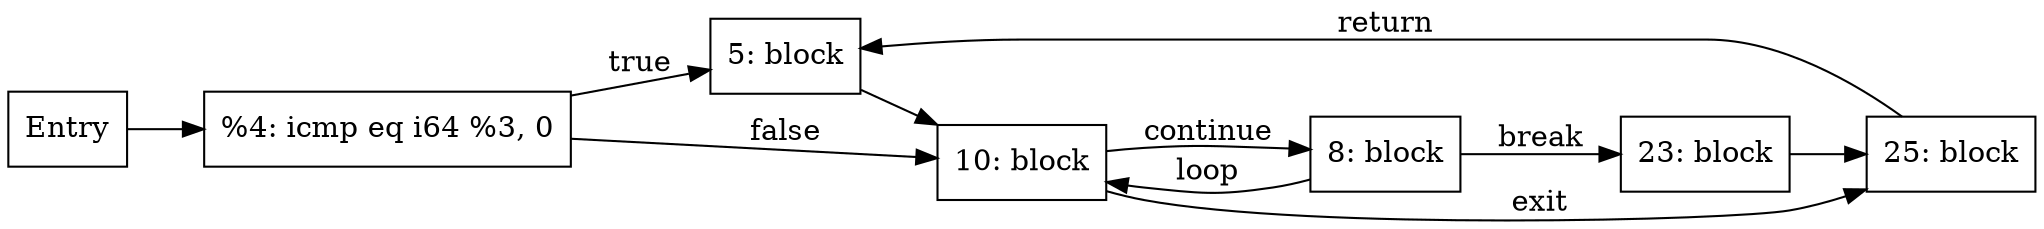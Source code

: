 digraph CFG {
    rankdir=LR;
    node [shape=rectangle];

    entry [label="Entry"];
    block_1 [label="%4: icmp eq i64 %3, 0"];
    block_5 [label="5: block"];
    block_8 [label="8: block"];
    block_10 [label="10: block"];
    block_23 [label="23: block"];
    block_25 [label="25: block"];

    // Define the edges between the nodes
    entry -> block_1;
    block_1 -> block_5 [label="true"];
    block_1 -> block_10 [label="false"];
    block_5 -> block_10;
    block_10 -> block_8 [label="continue"];
    block_8 -> block_10 [label="loop"];
    block_8 -> block_23 [label="break"];
    block_23 -> block_25;
    block_10 -> block_25 [label="exit"];
    block_25 -> block_5 [label="return"];
}